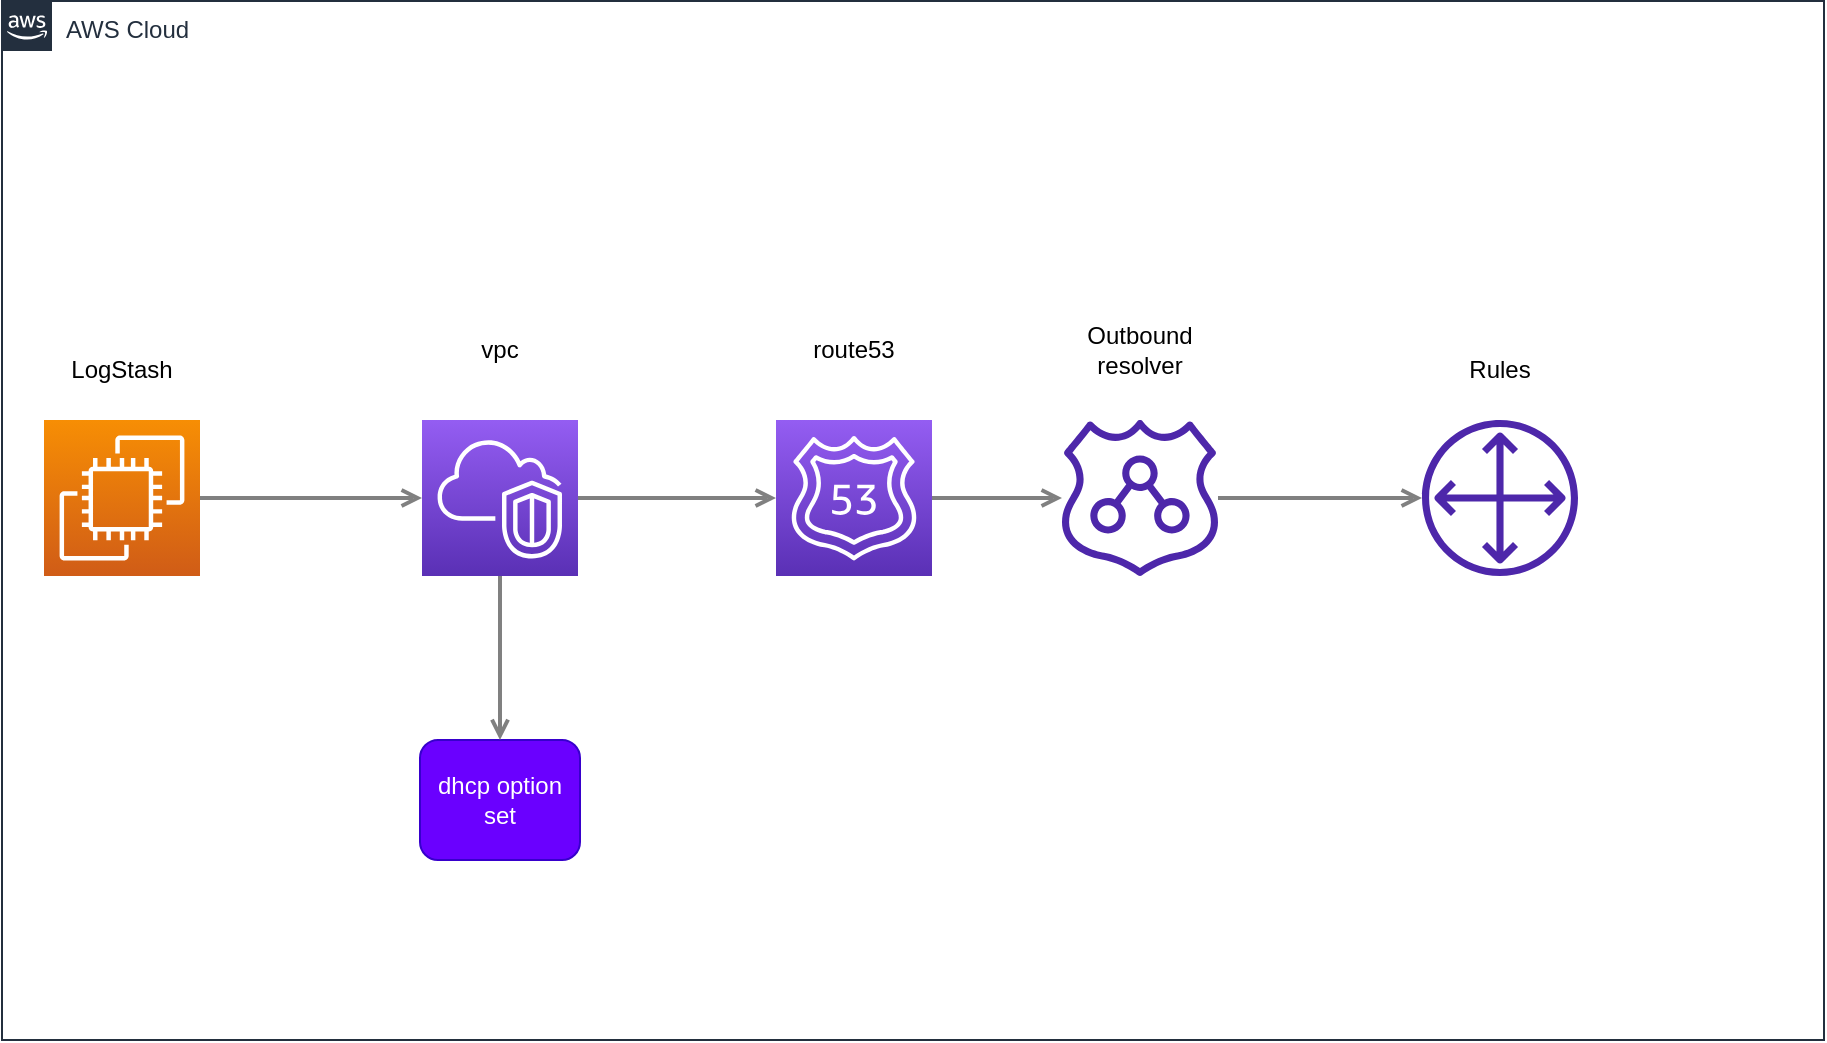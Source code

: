 <mxfile version="16.6.6" type="github">
  <diagram id="Ht1M8jgEwFfnCIfOTk4-" name="Page-1">
    <mxGraphModel dx="1426" dy="1486" grid="1" gridSize="10" guides="1" tooltips="1" connect="1" arrows="1" fold="1" page="1" pageScale="1" pageWidth="1169" pageHeight="827" math="0" shadow="0">
      <root>
        <mxCell id="0" />
        <mxCell id="1" parent="0" />
        <mxCell id="UEzPUAAOIrF-is8g5C7q-175" value="AWS Cloud" style="points=[[0,0],[0.25,0],[0.5,0],[0.75,0],[1,0],[1,0.25],[1,0.5],[1,0.75],[1,1],[0.75,1],[0.5,1],[0.25,1],[0,1],[0,0.75],[0,0.5],[0,0.25]];outlineConnect=0;gradientColor=none;html=1;whiteSpace=wrap;fontSize=12;fontStyle=0;shape=mxgraph.aws4.group;grIcon=mxgraph.aws4.group_aws_cloud_alt;strokeColor=#232F3E;fillColor=none;verticalAlign=top;align=left;spacingLeft=30;fontColor=#232F3E;dashed=0;labelBackgroundColor=#ffffff;container=1;pointerEvents=0;collapsible=0;recursiveResize=0;" parent="1" vertex="1">
          <mxGeometry x="120" y="-789.5" width="911" height="519.5" as="geometry" />
        </mxCell>
        <mxCell id="fEOlJVCFSqXUFcAhF5Xg-1" value="" style="sketch=0;points=[[0,0,0],[0.25,0,0],[0.5,0,0],[0.75,0,0],[1,0,0],[0,1,0],[0.25,1,0],[0.5,1,0],[0.75,1,0],[1,1,0],[0,0.25,0],[0,0.5,0],[0,0.75,0],[1,0.25,0],[1,0.5,0],[1,0.75,0]];outlineConnect=0;fontColor=#232F3E;gradientColor=#945DF2;gradientDirection=north;fillColor=#5A30B5;strokeColor=#ffffff;dashed=0;verticalLabelPosition=bottom;verticalAlign=top;align=center;html=1;fontSize=12;fontStyle=0;aspect=fixed;shape=mxgraph.aws4.resourceIcon;resIcon=mxgraph.aws4.route_53;" parent="UEzPUAAOIrF-is8g5C7q-175" vertex="1">
          <mxGeometry x="387" y="209.5" width="78" height="78" as="geometry" />
        </mxCell>
        <mxCell id="fEOlJVCFSqXUFcAhF5Xg-2" value="" style="sketch=0;outlineConnect=0;fontColor=#232F3E;gradientColor=none;fillColor=#4D27AA;strokeColor=none;dashed=0;verticalLabelPosition=bottom;verticalAlign=top;align=center;html=1;fontSize=12;fontStyle=0;aspect=fixed;pointerEvents=1;shape=mxgraph.aws4.route_53_resolver;" parent="UEzPUAAOIrF-is8g5C7q-175" vertex="1">
          <mxGeometry x="530" y="209.5" width="78" height="78" as="geometry" />
        </mxCell>
        <mxCell id="fEOlJVCFSqXUFcAhF5Xg-3" value="" style="sketch=0;points=[[0,0,0],[0.25,0,0],[0.5,0,0],[0.75,0,0],[1,0,0],[0,1,0],[0.25,1,0],[0.5,1,0],[0.75,1,0],[1,1,0],[0,0.25,0],[0,0.5,0],[0,0.75,0],[1,0.25,0],[1,0.5,0],[1,0.75,0]];outlineConnect=0;fontColor=#232F3E;gradientColor=#F78E04;gradientDirection=north;fillColor=#D05C17;strokeColor=#ffffff;dashed=0;verticalLabelPosition=bottom;verticalAlign=top;align=center;html=1;fontSize=12;fontStyle=0;aspect=fixed;shape=mxgraph.aws4.resourceIcon;resIcon=mxgraph.aws4.ec2;" parent="UEzPUAAOIrF-is8g5C7q-175" vertex="1">
          <mxGeometry x="21" y="209.5" width="78" height="78" as="geometry" />
        </mxCell>
        <mxCell id="fEOlJVCFSqXUFcAhF5Xg-5" value="LogStash" style="text;html=1;strokeColor=none;fillColor=none;align=center;verticalAlign=middle;whiteSpace=wrap;rounded=0;" parent="UEzPUAAOIrF-is8g5C7q-175" vertex="1">
          <mxGeometry x="30" y="169.5" width="60" height="30" as="geometry" />
        </mxCell>
        <mxCell id="fEOlJVCFSqXUFcAhF5Xg-6" value="Outbound resolver" style="text;html=1;strokeColor=none;fillColor=none;align=center;verticalAlign=middle;whiteSpace=wrap;rounded=0;" parent="UEzPUAAOIrF-is8g5C7q-175" vertex="1">
          <mxGeometry x="539" y="159.5" width="60" height="30" as="geometry" />
        </mxCell>
        <mxCell id="fEOlJVCFSqXUFcAhF5Xg-7" value="" style="sketch=0;outlineConnect=0;fontColor=#232F3E;gradientColor=none;fillColor=#4D27AA;strokeColor=none;dashed=0;verticalLabelPosition=bottom;verticalAlign=top;align=center;html=1;fontSize=12;fontStyle=0;aspect=fixed;pointerEvents=1;shape=mxgraph.aws4.customer_gateway;" parent="UEzPUAAOIrF-is8g5C7q-175" vertex="1">
          <mxGeometry x="710" y="209.5" width="78" height="78" as="geometry" />
        </mxCell>
        <mxCell id="UEzPUAAOIrF-is8g5C7q-200" style="edgeStyle=orthogonalEdgeStyle;rounded=0;orthogonalLoop=1;jettySize=auto;html=1;startArrow=none;startFill=0;endArrow=open;endFill=0;strokeColor=#808080;strokeWidth=2;" parent="UEzPUAAOIrF-is8g5C7q-175" source="fEOlJVCFSqXUFcAhF5Xg-2" target="fEOlJVCFSqXUFcAhF5Xg-7" edge="1">
          <mxGeometry relative="1" as="geometry">
            <Array as="points" />
            <mxPoint x="366" y="169.5" as="sourcePoint" />
            <mxPoint x="435" y="289.516" as="targetPoint" />
          </mxGeometry>
        </mxCell>
        <mxCell id="fEOlJVCFSqXUFcAhF5Xg-8" value="Rules" style="text;html=1;strokeColor=none;fillColor=none;align=center;verticalAlign=middle;whiteSpace=wrap;rounded=0;" parent="UEzPUAAOIrF-is8g5C7q-175" vertex="1">
          <mxGeometry x="719" y="169.5" width="60" height="30" as="geometry" />
        </mxCell>
        <mxCell id="fEOlJVCFSqXUFcAhF5Xg-9" value="" style="sketch=0;points=[[0,0,0],[0.25,0,0],[0.5,0,0],[0.75,0,0],[1,0,0],[0,1,0],[0.25,1,0],[0.5,1,0],[0.75,1,0],[1,1,0],[0,0.25,0],[0,0.5,0],[0,0.75,0],[1,0.25,0],[1,0.5,0],[1,0.75,0]];outlineConnect=0;fontColor=#232F3E;gradientColor=#945DF2;gradientDirection=north;fillColor=#5A30B5;strokeColor=#ffffff;dashed=0;verticalLabelPosition=bottom;verticalAlign=top;align=center;html=1;fontSize=12;fontStyle=0;aspect=fixed;shape=mxgraph.aws4.resourceIcon;resIcon=mxgraph.aws4.vpc;" parent="UEzPUAAOIrF-is8g5C7q-175" vertex="1">
          <mxGeometry x="210" y="209.5" width="78" height="78" as="geometry" />
        </mxCell>
        <mxCell id="UEzPUAAOIrF-is8g5C7q-196" style="edgeStyle=orthogonalEdgeStyle;rounded=0;orthogonalLoop=1;jettySize=auto;html=1;startArrow=none;startFill=0;endArrow=open;endFill=0;strokeColor=#808080;strokeWidth=2;exitX=1;exitY=0.5;exitDx=0;exitDy=0;exitPerimeter=0;" parent="UEzPUAAOIrF-is8g5C7q-175" source="fEOlJVCFSqXUFcAhF5Xg-1" target="fEOlJVCFSqXUFcAhF5Xg-2" edge="1">
          <mxGeometry relative="1" as="geometry">
            <mxPoint x="387" y="79" as="sourcePoint" />
            <mxPoint x="580" y="79" as="targetPoint" />
          </mxGeometry>
        </mxCell>
        <mxCell id="UEzPUAAOIrF-is8g5C7q-195" style="edgeStyle=orthogonalEdgeStyle;rounded=0;orthogonalLoop=1;jettySize=auto;html=1;startArrow=none;startFill=0;endArrow=open;endFill=0;strokeColor=#808080;strokeWidth=2;entryX=0;entryY=0.5;entryDx=0;entryDy=0;entryPerimeter=0;" parent="UEzPUAAOIrF-is8g5C7q-175" source="fEOlJVCFSqXUFcAhF5Xg-3" target="fEOlJVCFSqXUFcAhF5Xg-9" edge="1">
          <mxGeometry relative="1" as="geometry">
            <mxPoint x="204" y="79.5" as="sourcePoint" />
            <mxPoint x="200" y="79.5" as="targetPoint" />
            <Array as="points" />
          </mxGeometry>
        </mxCell>
        <mxCell id="UEzPUAAOIrF-is8g5C7q-199" style="edgeStyle=orthogonalEdgeStyle;rounded=0;orthogonalLoop=1;jettySize=auto;html=1;startArrow=none;startFill=0;endArrow=open;endFill=0;strokeColor=#808080;strokeWidth=2;exitX=1;exitY=0.5;exitDx=0;exitDy=0;exitPerimeter=0;entryX=0;entryY=0.5;entryDx=0;entryDy=0;entryPerimeter=0;" parent="UEzPUAAOIrF-is8g5C7q-175" source="fEOlJVCFSqXUFcAhF5Xg-9" target="fEOlJVCFSqXUFcAhF5Xg-1" edge="1">
          <mxGeometry relative="1" as="geometry">
            <mxPoint x="300" y="359.5" as="sourcePoint" />
            <mxPoint x="300" y="461.5" as="targetPoint" />
          </mxGeometry>
        </mxCell>
        <mxCell id="fEOlJVCFSqXUFcAhF5Xg-16" value="dhcp option set" style="rounded=1;whiteSpace=wrap;html=1;fillColor=#6a00ff;fontColor=#ffffff;strokeColor=#3700CC;" parent="UEzPUAAOIrF-is8g5C7q-175" vertex="1">
          <mxGeometry x="209" y="369.5" width="80" height="60" as="geometry" />
        </mxCell>
        <mxCell id="fEOlJVCFSqXUFcAhF5Xg-19" value="vpc" style="text;html=1;strokeColor=none;fillColor=none;align=center;verticalAlign=middle;whiteSpace=wrap;rounded=0;" parent="UEzPUAAOIrF-is8g5C7q-175" vertex="1">
          <mxGeometry x="219" y="159.5" width="60" height="30" as="geometry" />
        </mxCell>
        <mxCell id="fEOlJVCFSqXUFcAhF5Xg-20" value="route53" style="text;html=1;strokeColor=none;fillColor=none;align=center;verticalAlign=middle;whiteSpace=wrap;rounded=0;" parent="UEzPUAAOIrF-is8g5C7q-175" vertex="1">
          <mxGeometry x="396" y="159.5" width="60" height="30" as="geometry" />
        </mxCell>
        <mxCell id="fEOlJVCFSqXUFcAhF5Xg-14" value="" style="sketch=0;points=[[0,0,0],[0.25,0,0],[0.5,0,0],[0.75,0,0],[1,0,0],[0,1,0],[0.25,1,0],[0.5,1,0],[0.75,1,0],[1,1,0],[0,0.25,0],[0,0.5,0],[0,0.75,0],[1,0.25,0],[1,0.5,0],[1,0.75,0]];outlineConnect=0;fontColor=#232F3E;gradientColor=#945DF2;gradientDirection=north;fillColor=#5A30B5;strokeColor=#ffffff;dashed=0;verticalLabelPosition=bottom;verticalAlign=top;align=center;html=1;fontSize=12;fontStyle=0;aspect=fixed;shape=mxgraph.aws4.resourceIcon;resIcon=mxgraph.aws4.vpc;" parent="1" vertex="1">
          <mxGeometry x="330" y="-580" width="78" height="78" as="geometry" />
        </mxCell>
        <mxCell id="fEOlJVCFSqXUFcAhF5Xg-18" style="edgeStyle=orthogonalEdgeStyle;rounded=0;orthogonalLoop=1;jettySize=auto;html=1;startArrow=none;startFill=0;endArrow=open;endFill=0;strokeColor=#808080;strokeWidth=2;entryX=0.5;entryY=0;entryDx=0;entryDy=0;exitX=0.5;exitY=1;exitDx=0;exitDy=0;exitPerimeter=0;" parent="1" source="fEOlJVCFSqXUFcAhF5Xg-14" target="fEOlJVCFSqXUFcAhF5Xg-16" edge="1">
          <mxGeometry relative="1" as="geometry">
            <mxPoint x="410" y="-470" as="sourcePoint" />
            <mxPoint x="521" y="-470" as="targetPoint" />
            <Array as="points" />
          </mxGeometry>
        </mxCell>
      </root>
    </mxGraphModel>
  </diagram>
</mxfile>
